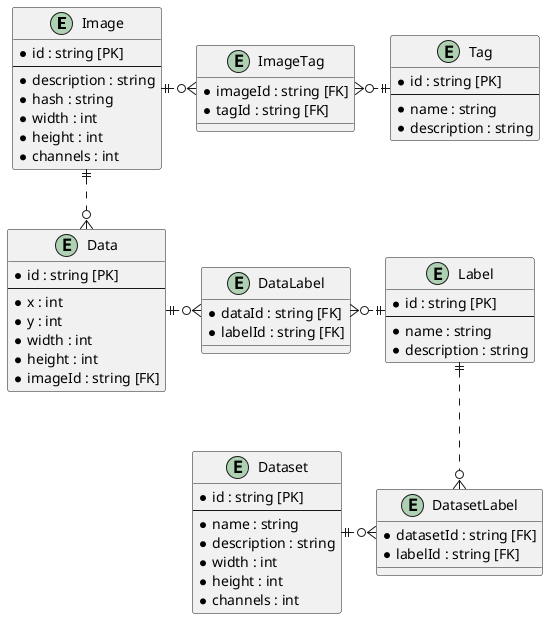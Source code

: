 @startuml ER

skinparam linetype ortho

entity Image {
  * id : string [PK]
  --
  * description : string
  * hash : string
  * width : int
  * height : int
  * channels : int
}
entity Tag {
  * id : string [PK]
  --
  * name : string
  * description : string
}
entity ImageTag {
  * imageId : string [FK]
  * tagId : string [FK]
}
entity Data {
  * id : string [PK]
  --
  * x : int
  * y : int
  * width : int
  * height : int
  * imageId : string [FK]
}
entity Label {
  * id : string [PK]
  --
  * name : string
  * description : string
}
entity DataLabel {
  * dataId : string [FK]
  * labelId : string [FK]
}
entity Dataset {
  * id : string [PK]
  --
  * name : string
  * description : string
  * width : int
  * height : int
  * channels : int
}
entity DatasetLabel {
  * datasetId : string [FK]
  * labelId : string [FK]
}

Image ||.r.o{ ImageTag
Tag ||.l.o{ ImageTag
Image ||.d.o{ Data
Data ||.r.o{ DataLabel
Label ||.l.o{ DataLabel
Label ||.d.o{ DatasetLabel
Dataset ||.r.o{ DatasetLabel
@enduml
